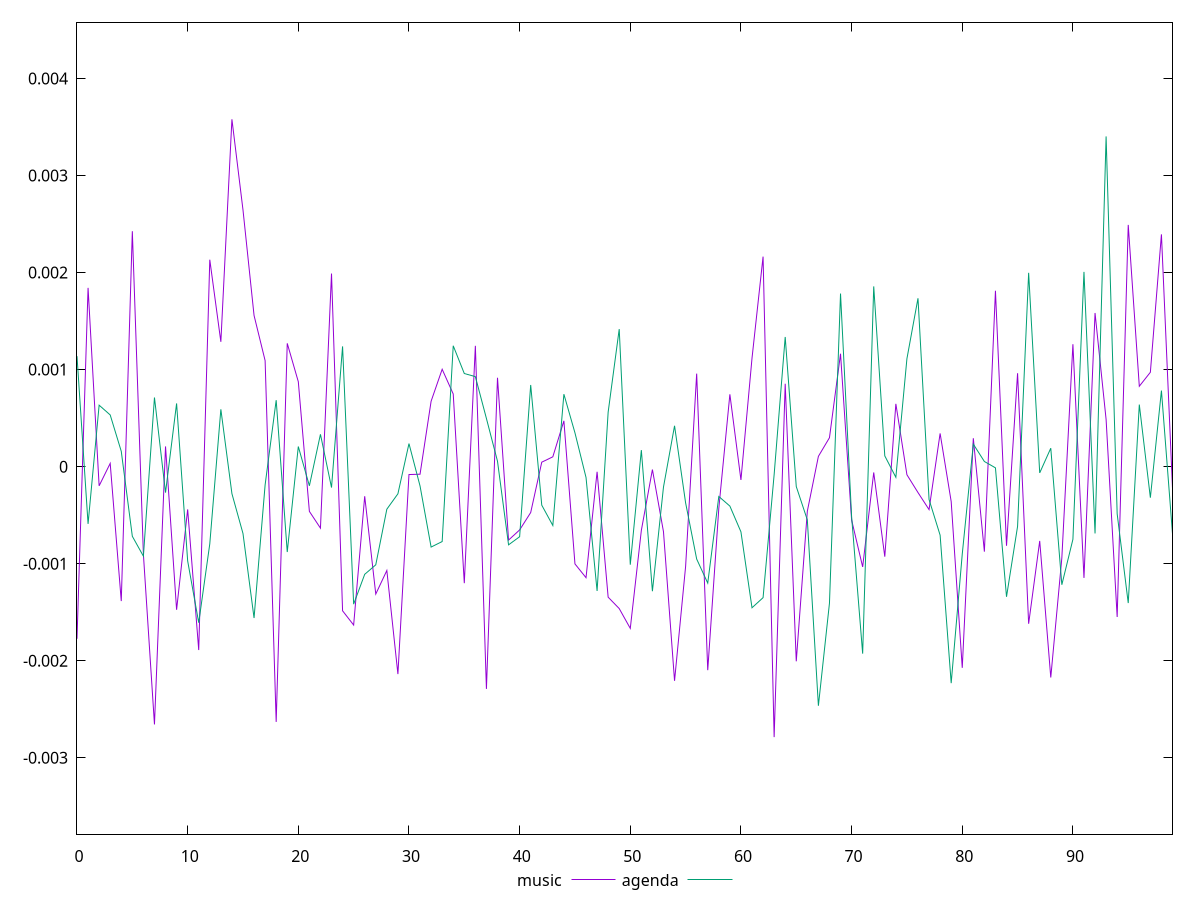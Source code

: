 reset

$music <<EOF
0 -0.0017743071133322775
1 0.0018428642906717432
2 -0.00019775120834850322
3 0.00003358095396078179
4 -0.0013857867072870483
5 0.002426369251136341
6 -0.0009034821266369217
7 -0.0026574182731218393
8 0.00020834688918129285
9 -0.0014755367397913872
10 -0.0004408795258797016
11 -0.001890613948488551
12 0.0021328955940180436
13 0.0012864783990214396
14 0.003580172013998817
15 0.0026462769787537967
16 0.0015583621146331777
17 0.00109276484650322
18 -0.0026312418232328516
19 0.001270850461344278
20 0.000875316148430385
21 -0.0004613115533325454
22 -0.0006338609744401349
23 0.0019903459872372465
24 -0.0014859907145246232
25 -0.0016328777871495953
26 -0.0003053066395346818
27 -0.0013133520289583477
28 -0.0010705661803679684
29 -0.0021383052983385397
30 -0.00008141463169201723
31 -0.00007816288919289872
32 0.0006740572283865072
33 0.001003632073797192
34 0.0007488397796557176
35 -0.0012015608646656322
36 0.0012456128910090431
37 -0.0022910027691323024
38 0.000916169849346668
39 -0.0007569141191650502
40 -0.0006524586636308385
41 -0.00047322617327257563
42 0.000045927715429624345
43 0.00010129164077685022
44 0.00047205937644291193
45 -0.001002597286274206
46 -0.0011446450518547541
47 -0.000053027758989729334
48 -0.0013455310018271082
49 -0.0014630156234832381
50 -0.001667200001129923
51 -0.0006569479437779552
52 -0.000030025385606557987
53 -0.0006709160718569547
54 -0.0022079733795142874
55 -0.0010288776875638336
56 0.000958974117436176
57 -0.002097994197009304
58 -0.0004306677882327817
59 0.0007454383321878625
60 -0.0001372090049768432
61 0.0011168671160415166
62 0.002164869557649387
63 -0.002788039773964076
64 0.0008543611764398927
65 -0.0020065100694582894
66 -0.0004595599710983618
67 0.00010608727056565514
68 0.0002981842629998552
69 0.0011637891731110222
70 -0.0005490285366014771
71 -0.0010336261287212864
72 -0.000060328504801380326
73 -0.0009279252808856921
74 0.0006472192785267353
75 -0.00008362664282688531
76 -0.00026705354198925356
77 -0.0004428146218713611
78 0.0003423582951787484
79 -0.0003597212839882534
80 -0.002073721506023829
81 0.0002929745990797504
82 -0.0008764419452730627
83 0.0018128207226966217
84 -0.000815913782315783
85 0.0009626155773802686
86 -0.001619463614383393
87 -0.0007658122261890478
88 -0.0021733476658397587
89 -0.000940697700436406
90 0.0012617989015099667
91 -0.0011468380111179025
92 0.0015837232606235763
93 0.00048605375192373944
94 -0.0015497513907101743
95 0.0024918733344416796
96 0.0008285897317948175
97 0.000972805138047203
98 0.002394391658363815
99 -0.00022299536687957964
EOF

$agenda <<EOF
0 0.0011387049528962605
1 -0.0005901408133718444
2 0.0006334528180689014
3 0.0005328825888789079
4 0.00015793354212331135
5 -0.0007179563027758462
6 -0.0009229944256588408
7 0.0007127037058850428
8 -0.00026745703386887865
9 0.0006516344762552195
10 -0.0009716226331666911
11 -0.0016086369548382108
12 -0.0007957889459527023
13 0.0005910223754153454
14 -0.00027854846375455764
15 -0.0006893352401933061
16 -0.00156030105597752
17 -0.0001883601699212506
18 0.000685023050462397
19 -0.0008800338062406099
20 0.0002072528674565921
21 -0.0001975974414774373
22 0.00033330708417307896
23 -0.00021557479456491279
24 0.001239448049916081
25 -0.0014175130920102252
26 -0.0011098772387114874
27 -0.0010119212936722465
28 -0.00043857690533584127
29 -0.0002800124999660869
30 0.00023745450454036032
31 -0.00019922931643215903
32 -0.0008290151554350922
33 -0.0007719999342110595
34 0.001246037293119806
35 0.0009596819163696313
36 0.0009276663063701618
37 0.0004961172140748483
38 0.000055800046701581785
39 -0.0008060731241108232
40 -0.0007221455060637483
41 0.000841571721667661
42 -0.0003970590545791464
43 -0.0006065401071700643
44 0.0007470056438530548
45 0.0003484899677189568
46 -0.00011138877079847203
47 -0.0012813065337128676
48 0.0005616368476355105
49 0.001417444964551867
50 -0.0010106562578498235
51 0.000170074928339381
52 -0.0012842300032924747
53 -0.00021082960979529886
54 0.00042112591911195316
55 -0.0003734867344080461
56 -0.0009527057149427587
57 -0.0012006162368020934
58 -0.00030779357728176194
59 -0.0004066071134985527
60 -0.0006720871402886464
61 -0.0014547875131723342
62 -0.0013503084099319967
63 -0.00008241424491606253
64 0.0013365432048196512
65 -0.0002052558620743994
66 -0.0005489130679965703
67 -0.0024649167419485305
68 -0.0014072848916660107
69 0.0017837950834495187
70 -0.0005129231787797007
71 -0.0019278533197570613
72 0.0018579503629046923
73 0.00011087930857187067
74 -0.00010994274896763411
75 0.0011127229490856538
76 0.001735344195917865
77 -0.00033884892972096405
78 -0.0007064087534759733
79 -0.002231696456804322
80 -0.0009015297326697757
81 0.0002318520363037313
82 0.00005281933869906719
83 -0.000012484983190713673
84 -0.0013415598347741504
85 -0.0006156755421554306
86 0.001998057506176265
87 -0.00006439950711462639
88 0.0001901564808237277
89 -0.0012176598958198114
90 -0.0007492442711450886
91 0.0020074990929160874
92 -0.0006885505069347042
93 0.003404100270235061
94 -0.00048647534532542114
95 -0.0014062025804988387
96 0.0006396224786689275
97 -0.000320102658188709
98 0.0007840539721364447
99 -0.0006931130248968631
EOF

set key outside below
set xrange [0:99]
set yrange [-0.003788039773964076:0.004580172013998816]
set trange [-0.003788039773964076:0.004580172013998816]
set terminal svg size 640, 520 enhanced background rgb 'white'
set output "report/report_00029_2021-02-24T13-36-40.390Z/meta/pScore-difference/comparison/line/0_vs_1.svg"

plot $music title "music" with line, \
     $agenda title "agenda" with line

reset
